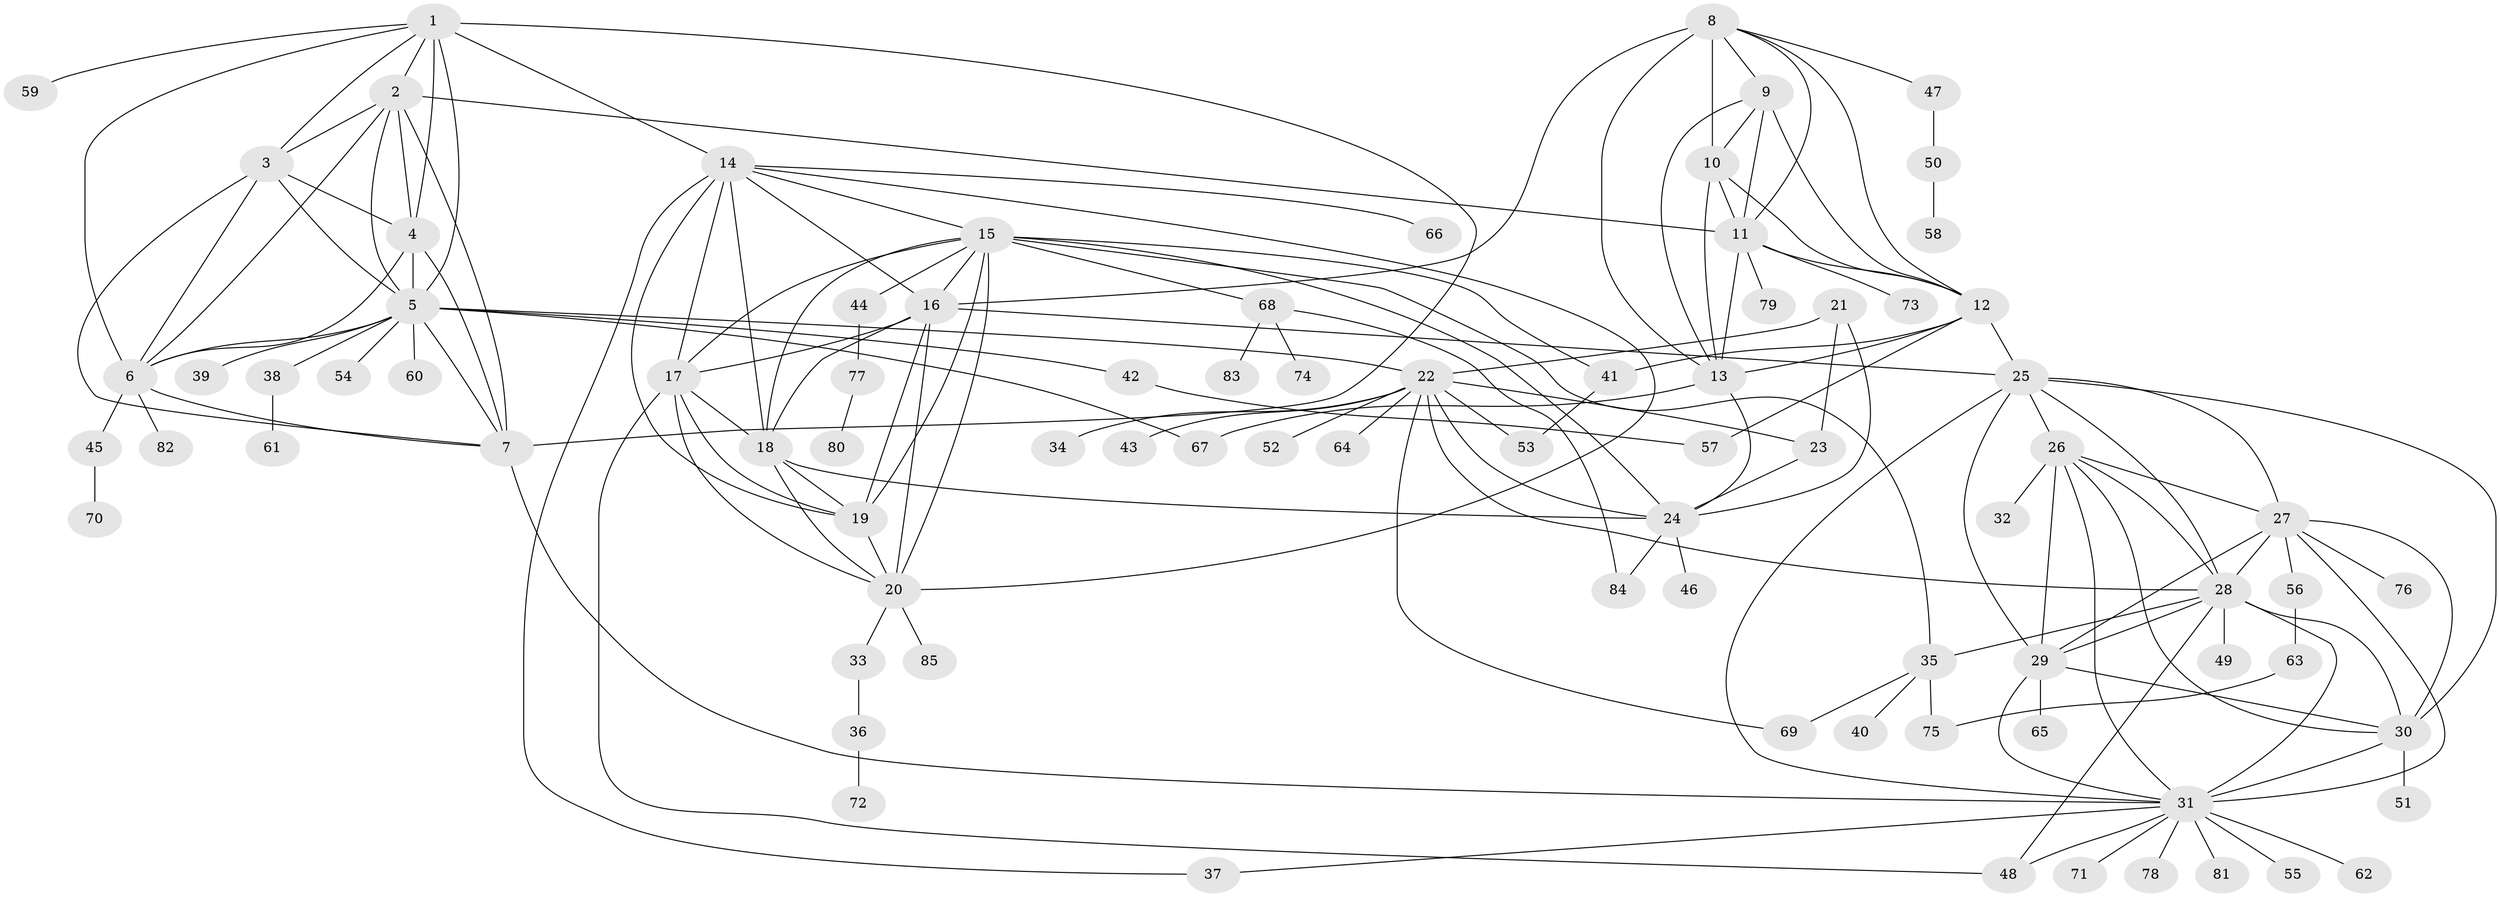 // original degree distribution, {9: 0.04964539007092199, 8: 0.05673758865248227, 6: 0.014184397163120567, 14: 0.0070921985815602835, 7: 0.05673758865248227, 10: 0.03546099290780142, 12: 0.014184397163120567, 11: 0.014184397163120567, 15: 0.0070921985815602835, 1: 0.5035460992907801, 2: 0.19858156028368795, 3: 0.028368794326241134, 5: 0.0070921985815602835, 4: 0.0070921985815602835}
// Generated by graph-tools (version 1.1) at 2025/52/03/04/25 22:52:06]
// undirected, 85 vertices, 160 edges
graph export_dot {
  node [color=gray90,style=filled];
  1;
  2;
  3;
  4;
  5;
  6;
  7;
  8;
  9;
  10;
  11;
  12;
  13;
  14;
  15;
  16;
  17;
  18;
  19;
  20;
  21;
  22;
  23;
  24;
  25;
  26;
  27;
  28;
  29;
  30;
  31;
  32;
  33;
  34;
  35;
  36;
  37;
  38;
  39;
  40;
  41;
  42;
  43;
  44;
  45;
  46;
  47;
  48;
  49;
  50;
  51;
  52;
  53;
  54;
  55;
  56;
  57;
  58;
  59;
  60;
  61;
  62;
  63;
  64;
  65;
  66;
  67;
  68;
  69;
  70;
  71;
  72;
  73;
  74;
  75;
  76;
  77;
  78;
  79;
  80;
  81;
  82;
  83;
  84;
  85;
  1 -- 2 [weight=1.0];
  1 -- 3 [weight=1.0];
  1 -- 4 [weight=1.0];
  1 -- 5 [weight=1.0];
  1 -- 6 [weight=1.0];
  1 -- 7 [weight=1.0];
  1 -- 14 [weight=1.0];
  1 -- 59 [weight=1.0];
  2 -- 3 [weight=1.0];
  2 -- 4 [weight=1.0];
  2 -- 5 [weight=1.0];
  2 -- 6 [weight=1.0];
  2 -- 7 [weight=1.0];
  2 -- 11 [weight=1.0];
  3 -- 4 [weight=2.0];
  3 -- 5 [weight=1.0];
  3 -- 6 [weight=1.0];
  3 -- 7 [weight=1.0];
  4 -- 5 [weight=1.0];
  4 -- 6 [weight=1.0];
  4 -- 7 [weight=1.0];
  5 -- 6 [weight=1.0];
  5 -- 7 [weight=1.0];
  5 -- 22 [weight=1.0];
  5 -- 38 [weight=1.0];
  5 -- 39 [weight=1.0];
  5 -- 42 [weight=1.0];
  5 -- 54 [weight=1.0];
  5 -- 60 [weight=1.0];
  5 -- 67 [weight=1.0];
  6 -- 7 [weight=1.0];
  6 -- 45 [weight=1.0];
  6 -- 82 [weight=1.0];
  7 -- 31 [weight=1.0];
  8 -- 9 [weight=2.0];
  8 -- 10 [weight=5.0];
  8 -- 11 [weight=2.0];
  8 -- 12 [weight=2.0];
  8 -- 13 [weight=2.0];
  8 -- 16 [weight=1.0];
  8 -- 47 [weight=1.0];
  9 -- 10 [weight=1.0];
  9 -- 11 [weight=1.0];
  9 -- 12 [weight=1.0];
  9 -- 13 [weight=1.0];
  10 -- 11 [weight=1.0];
  10 -- 12 [weight=1.0];
  10 -- 13 [weight=1.0];
  11 -- 12 [weight=1.0];
  11 -- 13 [weight=1.0];
  11 -- 73 [weight=1.0];
  11 -- 79 [weight=1.0];
  12 -- 13 [weight=1.0];
  12 -- 25 [weight=1.0];
  12 -- 41 [weight=1.0];
  12 -- 57 [weight=1.0];
  13 -- 24 [weight=1.0];
  13 -- 67 [weight=1.0];
  14 -- 15 [weight=1.0];
  14 -- 16 [weight=1.0];
  14 -- 17 [weight=1.0];
  14 -- 18 [weight=1.0];
  14 -- 19 [weight=1.0];
  14 -- 20 [weight=1.0];
  14 -- 37 [weight=1.0];
  14 -- 66 [weight=1.0];
  15 -- 16 [weight=1.0];
  15 -- 17 [weight=1.0];
  15 -- 18 [weight=1.0];
  15 -- 19 [weight=1.0];
  15 -- 20 [weight=1.0];
  15 -- 24 [weight=1.0];
  15 -- 35 [weight=1.0];
  15 -- 41 [weight=1.0];
  15 -- 44 [weight=1.0];
  15 -- 68 [weight=1.0];
  16 -- 17 [weight=1.0];
  16 -- 18 [weight=1.0];
  16 -- 19 [weight=1.0];
  16 -- 20 [weight=1.0];
  16 -- 25 [weight=1.0];
  17 -- 18 [weight=1.0];
  17 -- 19 [weight=1.0];
  17 -- 20 [weight=1.0];
  17 -- 48 [weight=1.0];
  18 -- 19 [weight=1.0];
  18 -- 20 [weight=1.0];
  18 -- 24 [weight=1.0];
  19 -- 20 [weight=1.0];
  20 -- 33 [weight=1.0];
  20 -- 85 [weight=1.0];
  21 -- 22 [weight=4.0];
  21 -- 23 [weight=1.0];
  21 -- 24 [weight=1.0];
  22 -- 23 [weight=5.0];
  22 -- 24 [weight=4.0];
  22 -- 28 [weight=1.0];
  22 -- 34 [weight=1.0];
  22 -- 43 [weight=1.0];
  22 -- 52 [weight=1.0];
  22 -- 53 [weight=1.0];
  22 -- 64 [weight=1.0];
  22 -- 69 [weight=1.0];
  23 -- 24 [weight=1.0];
  24 -- 46 [weight=1.0];
  24 -- 84 [weight=1.0];
  25 -- 26 [weight=1.0];
  25 -- 27 [weight=1.0];
  25 -- 28 [weight=1.0];
  25 -- 29 [weight=1.0];
  25 -- 30 [weight=1.0];
  25 -- 31 [weight=1.0];
  26 -- 27 [weight=1.0];
  26 -- 28 [weight=1.0];
  26 -- 29 [weight=1.0];
  26 -- 30 [weight=1.0];
  26 -- 31 [weight=1.0];
  26 -- 32 [weight=3.0];
  27 -- 28 [weight=1.0];
  27 -- 29 [weight=1.0];
  27 -- 30 [weight=1.0];
  27 -- 31 [weight=1.0];
  27 -- 56 [weight=1.0];
  27 -- 76 [weight=1.0];
  28 -- 29 [weight=1.0];
  28 -- 30 [weight=1.0];
  28 -- 31 [weight=1.0];
  28 -- 35 [weight=1.0];
  28 -- 48 [weight=1.0];
  28 -- 49 [weight=1.0];
  29 -- 30 [weight=1.0];
  29 -- 31 [weight=1.0];
  29 -- 65 [weight=1.0];
  30 -- 31 [weight=1.0];
  30 -- 51 [weight=1.0];
  31 -- 37 [weight=1.0];
  31 -- 48 [weight=1.0];
  31 -- 55 [weight=1.0];
  31 -- 62 [weight=1.0];
  31 -- 71 [weight=1.0];
  31 -- 78 [weight=1.0];
  31 -- 81 [weight=1.0];
  33 -- 36 [weight=1.0];
  35 -- 40 [weight=1.0];
  35 -- 69 [weight=1.0];
  35 -- 75 [weight=2.0];
  36 -- 72 [weight=1.0];
  38 -- 61 [weight=1.0];
  41 -- 53 [weight=3.0];
  42 -- 57 [weight=1.0];
  44 -- 77 [weight=1.0];
  45 -- 70 [weight=1.0];
  47 -- 50 [weight=1.0];
  50 -- 58 [weight=1.0];
  56 -- 63 [weight=1.0];
  63 -- 75 [weight=1.0];
  68 -- 74 [weight=1.0];
  68 -- 83 [weight=1.0];
  68 -- 84 [weight=1.0];
  77 -- 80 [weight=1.0];
}
